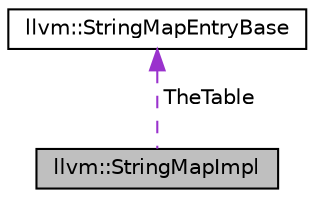 digraph "llvm::StringMapImpl"
{
  edge [fontname="Helvetica",fontsize="10",labelfontname="Helvetica",labelfontsize="10"];
  node [fontname="Helvetica",fontsize="10",shape=record];
  Node1 [label="llvm::StringMapImpl",height=0.2,width=0.4,color="black", fillcolor="grey75", style="filled", fontcolor="black"];
  Node2 -> Node1 [dir="back",color="darkorchid3",fontsize="10",style="dashed",label=" TheTable" ,fontname="Helvetica"];
  Node2 [label="llvm::StringMapEntryBase",height=0.2,width=0.4,color="black", fillcolor="white", style="filled",URL="$classllvm_1_1StringMapEntryBase.html",tooltip="StringMapEntryBase - Shared base class of StringMapEntry instances. "];
}
